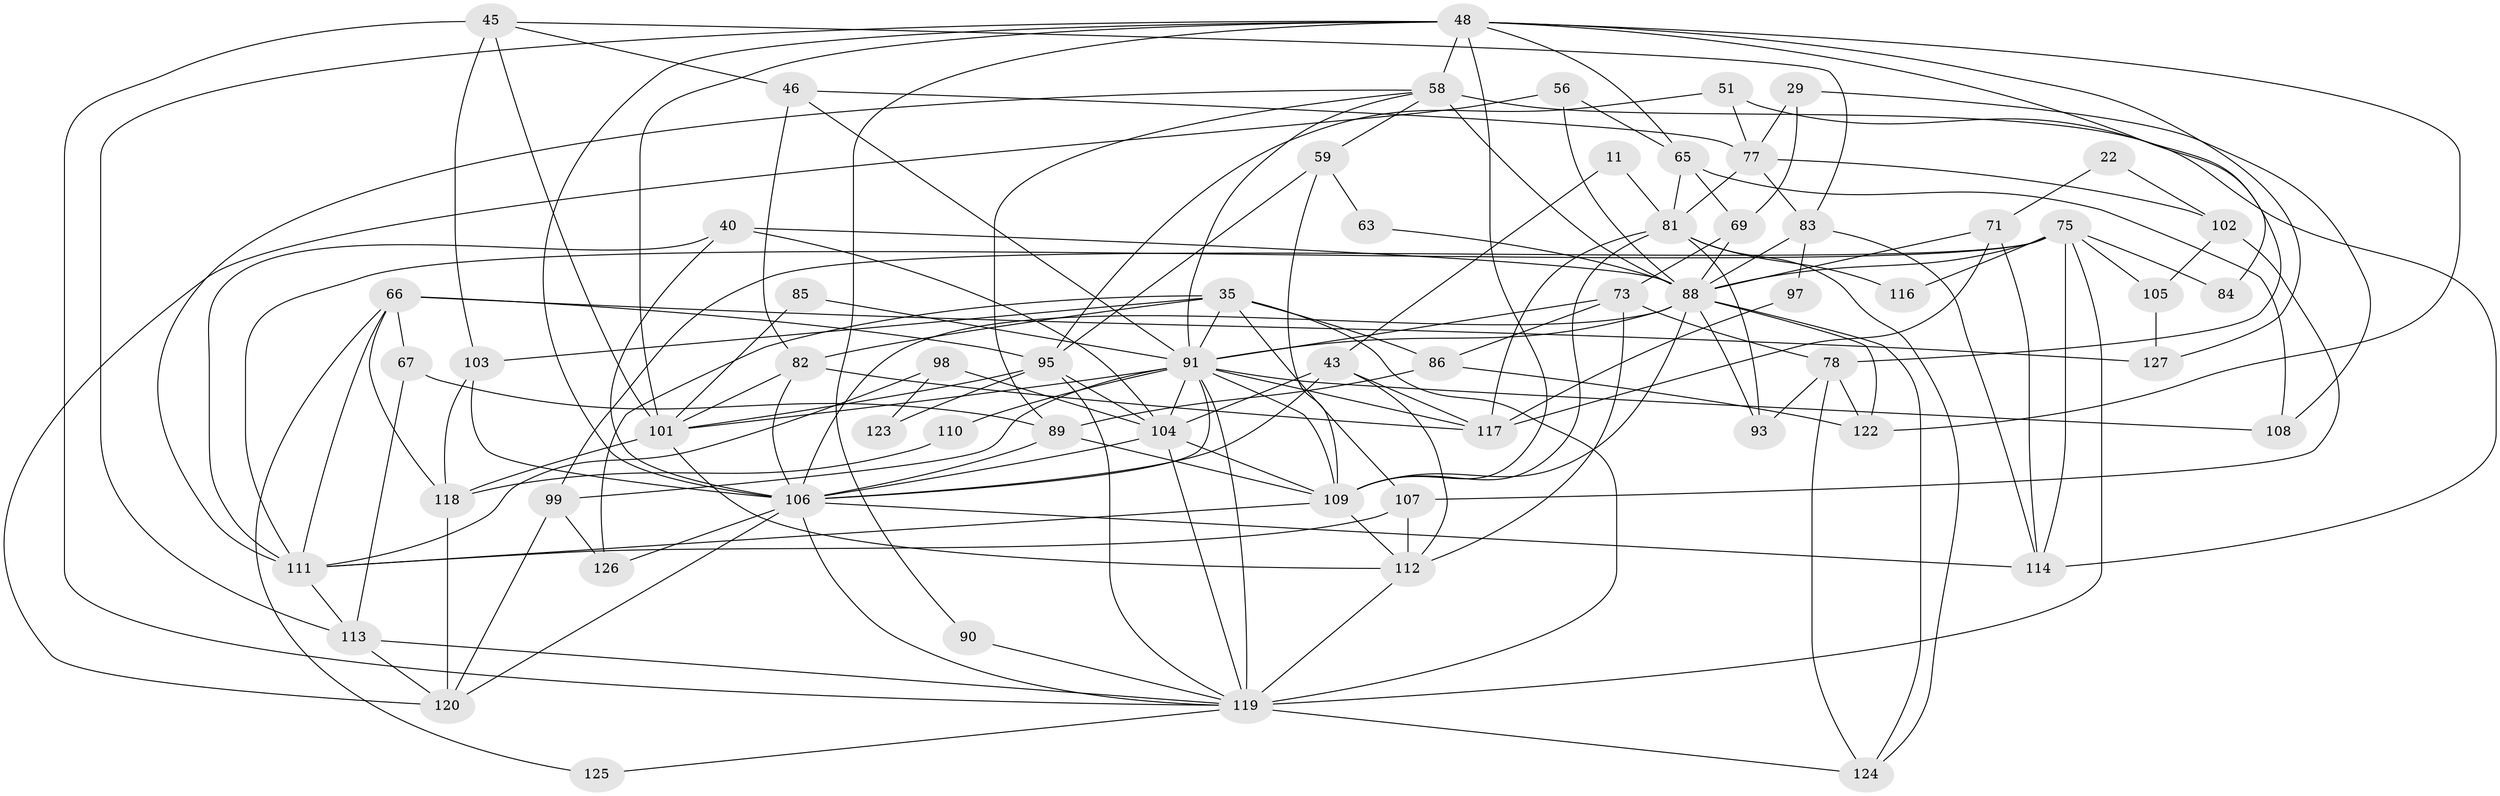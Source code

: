 // original degree distribution, {5: 0.2047244094488189, 3: 0.2755905511811024, 7: 0.03937007874015748, 2: 0.15748031496062992, 4: 0.2125984251968504, 6: 0.08661417322834646, 8: 0.023622047244094488}
// Generated by graph-tools (version 1.1) at 2025/51/03/09/25 04:51:50]
// undirected, 63 vertices, 159 edges
graph export_dot {
graph [start="1"]
  node [color=gray90,style=filled];
  11;
  22;
  29;
  35 [super="+10"];
  40 [super="+18"];
  43 [super="+21"];
  45;
  46;
  48 [super="+4+16"];
  51;
  56;
  58 [super="+36+27"];
  59;
  63;
  65 [super="+5"];
  66 [super="+57"];
  67;
  69;
  71;
  73 [super="+39"];
  75 [super="+17+61"];
  77 [super="+54"];
  78;
  81 [super="+3"];
  82;
  83;
  84;
  85;
  86 [super="+31"];
  88 [super="+8+79+64"];
  89 [super="+13"];
  90;
  91 [super="+72+80+70"];
  93;
  95 [super="+1+26"];
  97;
  98;
  99;
  101 [super="+60+55"];
  102;
  103;
  104 [super="+47+100"];
  105;
  106 [super="+87+74"];
  107 [super="+34"];
  108;
  109 [super="+30+62"];
  110;
  111 [super="+23"];
  112 [super="+53"];
  113;
  114 [super="+92+25"];
  116;
  117 [super="+76+49"];
  118 [super="+19"];
  119 [super="+41+94"];
  120 [super="+42"];
  122 [super="+96"];
  123 [super="+115+121"];
  124;
  125;
  126;
  127;
  11 -- 43;
  11 -- 81;
  22 -- 102;
  22 -- 71;
  29 -- 69;
  29 -- 108;
  29 -- 77;
  35 -- 126;
  35 -- 107;
  35 -- 82;
  35 -- 103;
  35 -- 91 [weight=3];
  35 -- 86;
  35 -- 119;
  40 -- 88;
  40 -- 111 [weight=2];
  40 -- 104;
  40 -- 106;
  43 -- 117 [weight=2];
  43 -- 104 [weight=3];
  43 -- 112;
  43 -- 106;
  45 -- 83;
  45 -- 103;
  45 -- 46;
  45 -- 119;
  45 -- 101;
  46 -- 91;
  46 -- 77;
  46 -- 82;
  48 -- 84;
  48 -- 90;
  48 -- 101;
  48 -- 127;
  48 -- 65;
  48 -- 113;
  48 -- 109 [weight=2];
  48 -- 58 [weight=2];
  48 -- 122;
  48 -- 106;
  51 -- 78;
  51 -- 77;
  51 -- 95;
  56 -- 120;
  56 -- 65;
  56 -- 88;
  58 -- 111;
  58 -- 59;
  58 -- 91;
  58 -- 114 [weight=2];
  58 -- 89;
  58 -- 88;
  59 -- 63;
  59 -- 95;
  59 -- 109;
  63 -- 88;
  65 -- 69 [weight=2];
  65 -- 108 [weight=2];
  65 -- 81 [weight=2];
  66 -- 111;
  66 -- 67;
  66 -- 125;
  66 -- 127;
  66 -- 118;
  66 -- 95;
  67 -- 113;
  67 -- 89;
  69 -- 73;
  69 -- 88;
  71 -- 117;
  71 -- 88;
  71 -- 114;
  73 -- 112;
  73 -- 91;
  73 -- 78;
  73 -- 86;
  75 -- 111;
  75 -- 88 [weight=2];
  75 -- 114 [weight=2];
  75 -- 99;
  75 -- 105;
  75 -- 84;
  75 -- 116;
  75 -- 119 [weight=3];
  77 -- 83;
  77 -- 102;
  77 -- 81 [weight=2];
  78 -- 124;
  78 -- 93;
  78 -- 122;
  81 -- 117;
  81 -- 116;
  81 -- 93;
  81 -- 124;
  81 -- 109;
  82 -- 117 [weight=2];
  82 -- 101;
  82 -- 106;
  83 -- 97;
  83 -- 114;
  83 -- 88;
  85 -- 91;
  85 -- 101;
  86 -- 89;
  86 -- 122;
  88 -- 109;
  88 -- 91 [weight=3];
  88 -- 122 [weight=2];
  88 -- 124;
  88 -- 93;
  88 -- 106;
  89 -- 109;
  89 -- 106;
  90 -- 119;
  91 -- 104;
  91 -- 108;
  91 -- 117;
  91 -- 99;
  91 -- 106;
  91 -- 110;
  91 -- 119 [weight=2];
  91 -- 109;
  91 -- 101;
  95 -- 104;
  95 -- 123 [weight=2];
  95 -- 119;
  95 -- 101 [weight=2];
  97 -- 117;
  98 -- 123 [weight=2];
  98 -- 104;
  98 -- 111;
  99 -- 126;
  99 -- 120;
  101 -- 112;
  101 -- 118 [weight=2];
  102 -- 107;
  102 -- 105;
  103 -- 118;
  103 -- 106;
  104 -- 109;
  104 -- 119 [weight=2];
  104 -- 106 [weight=2];
  105 -- 127;
  106 -- 114 [weight=2];
  106 -- 120;
  106 -- 126;
  106 -- 119;
  107 -- 112 [weight=2];
  107 -- 111;
  109 -- 112;
  109 -- 111 [weight=2];
  110 -- 118;
  111 -- 113;
  112 -- 119;
  113 -- 120;
  113 -- 119;
  118 -- 120;
  119 -- 125;
  119 -- 124;
}
